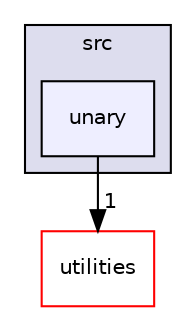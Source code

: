 digraph "unary" {
  compound=true
  node [ fontsize="10", fontname="Helvetica"];
  edge [ labelfontsize="10", labelfontname="Helvetica"];
  subgraph clusterdir_68267d1309a1af8e8297ef4c3efbcdba {
    graph [ bgcolor="#ddddee", pencolor="black", label="src" fontname="Helvetica", fontsize="10", URL="dir_68267d1309a1af8e8297ef4c3efbcdba.html"]
  dir_7d17d8e0a8295e3724b2fd5aaa162609 [shape=box, label="unary", style="filled", fillcolor="#eeeeff", pencolor="black", URL="dir_7d17d8e0a8295e3724b2fd5aaa162609.html"];
  }
  dir_7b5d38f1875f1b693f62ca6a108a1129 [shape=box label="utilities" fillcolor="white" style="filled" color="red" URL="dir_7b5d38f1875f1b693f62ca6a108a1129.html"];
  dir_7d17d8e0a8295e3724b2fd5aaa162609->dir_7b5d38f1875f1b693f62ca6a108a1129 [headlabel="1", labeldistance=1.5 headhref="dir_000010_000006.html"];
}

